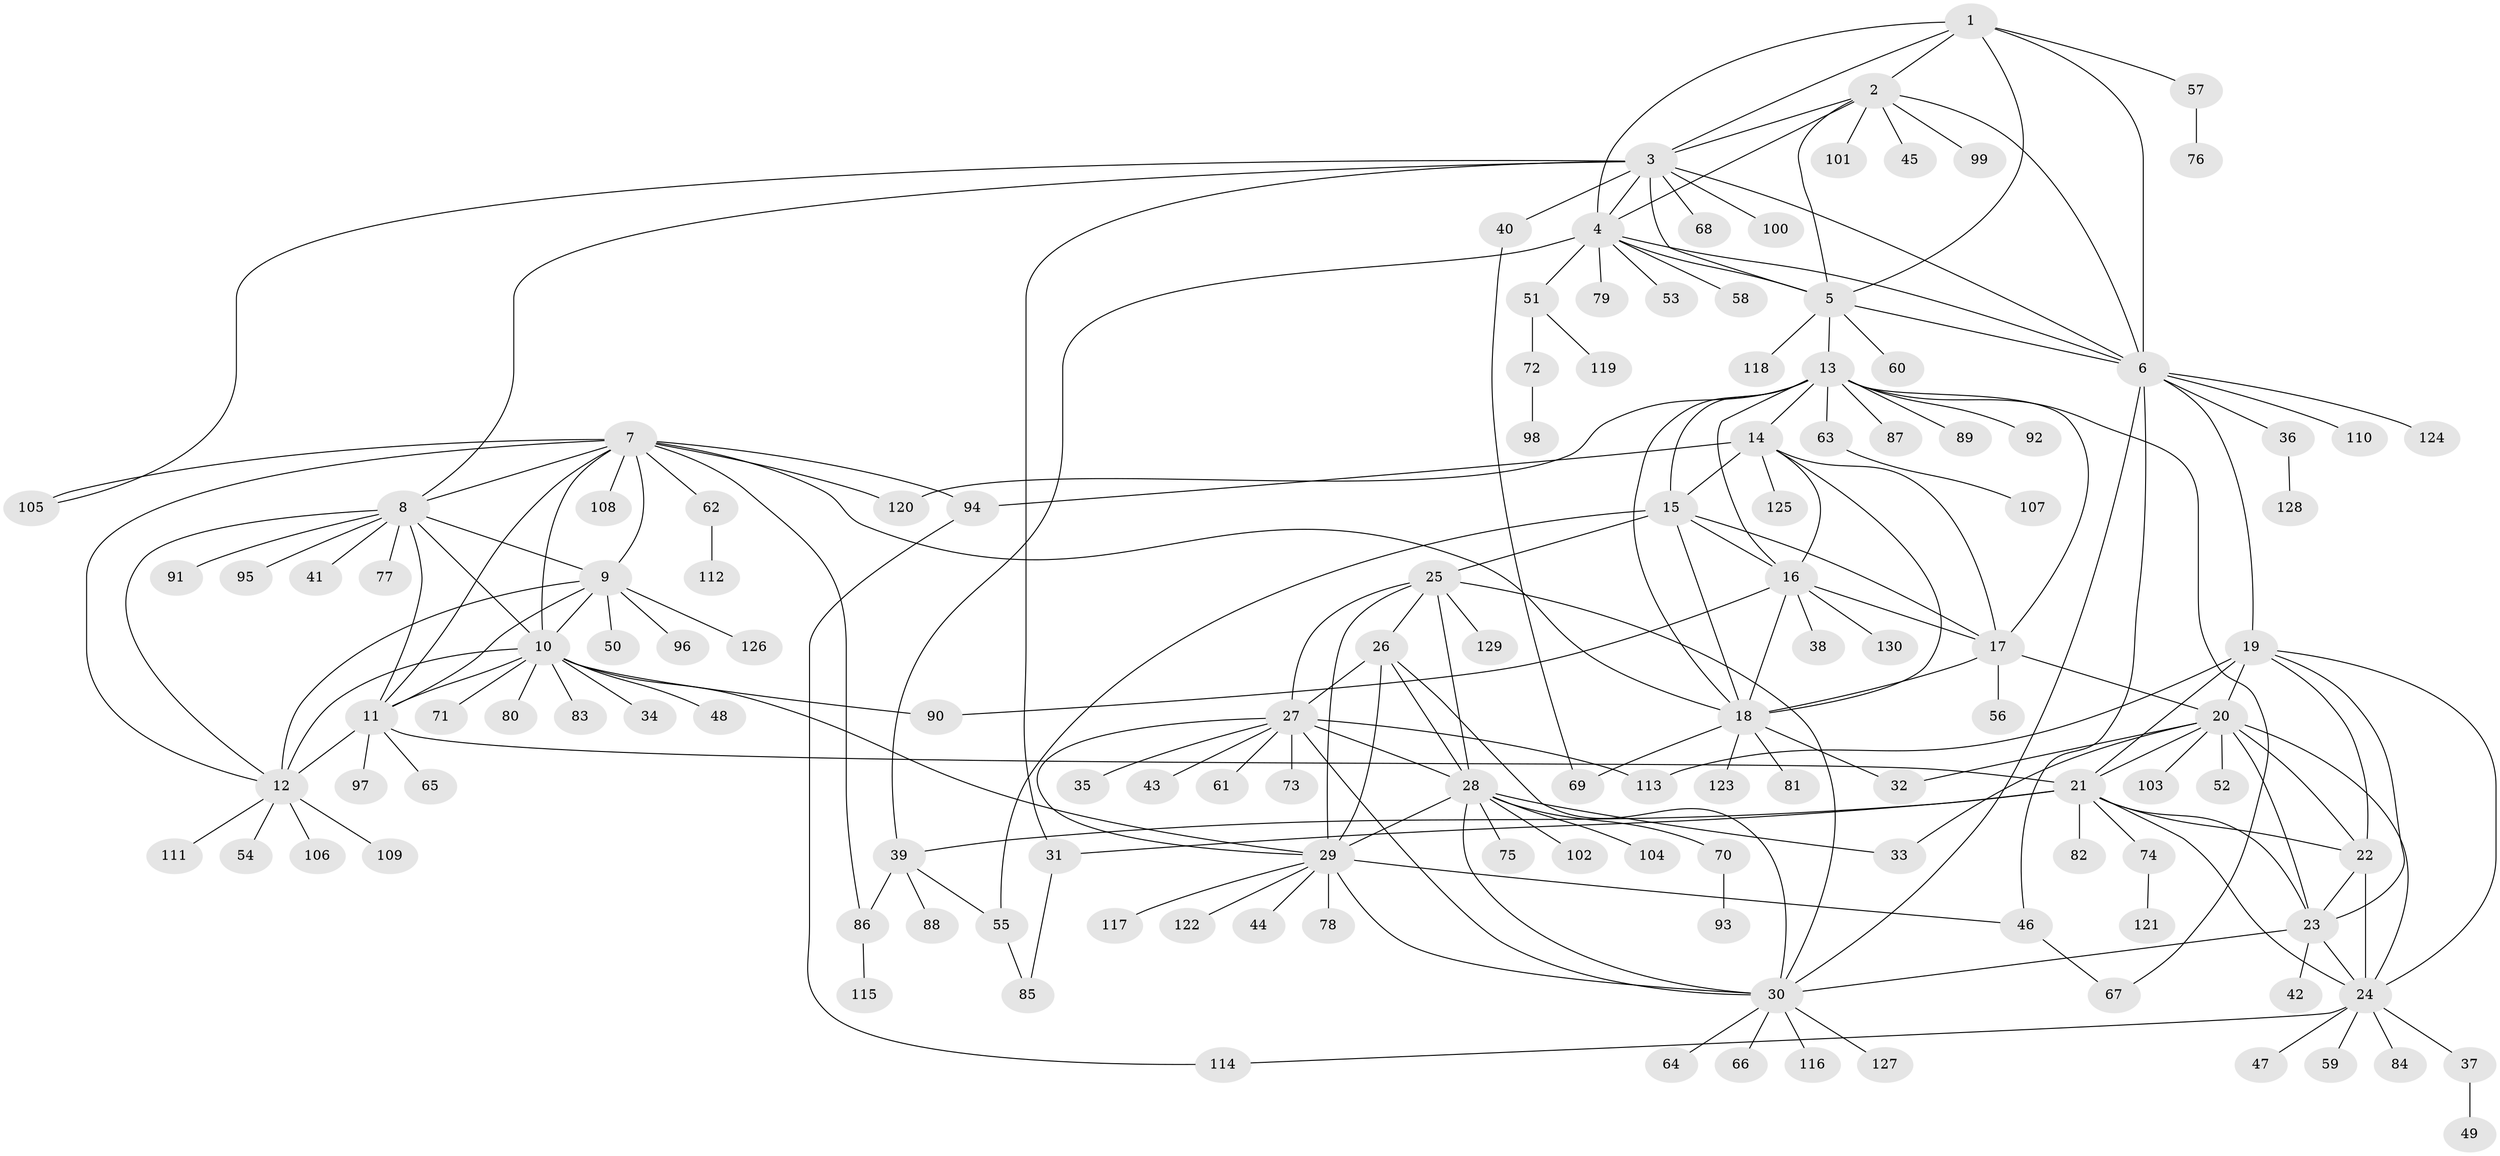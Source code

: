 // coarse degree distribution, {7: 0.06153846153846154, 1: 0.47692307692307695, 8: 0.06153846153846154, 5: 0.046153846153846156, 6: 0.09230769230769231, 9: 0.06153846153846154, 4: 0.046153846153846156, 3: 0.03076923076923077, 2: 0.09230769230769231, 10: 0.03076923076923077}
// Generated by graph-tools (version 1.1) at 2025/37/03/04/25 23:37:36]
// undirected, 130 vertices, 201 edges
graph export_dot {
  node [color=gray90,style=filled];
  1;
  2;
  3;
  4;
  5;
  6;
  7;
  8;
  9;
  10;
  11;
  12;
  13;
  14;
  15;
  16;
  17;
  18;
  19;
  20;
  21;
  22;
  23;
  24;
  25;
  26;
  27;
  28;
  29;
  30;
  31;
  32;
  33;
  34;
  35;
  36;
  37;
  38;
  39;
  40;
  41;
  42;
  43;
  44;
  45;
  46;
  47;
  48;
  49;
  50;
  51;
  52;
  53;
  54;
  55;
  56;
  57;
  58;
  59;
  60;
  61;
  62;
  63;
  64;
  65;
  66;
  67;
  68;
  69;
  70;
  71;
  72;
  73;
  74;
  75;
  76;
  77;
  78;
  79;
  80;
  81;
  82;
  83;
  84;
  85;
  86;
  87;
  88;
  89;
  90;
  91;
  92;
  93;
  94;
  95;
  96;
  97;
  98;
  99;
  100;
  101;
  102;
  103;
  104;
  105;
  106;
  107;
  108;
  109;
  110;
  111;
  112;
  113;
  114;
  115;
  116;
  117;
  118;
  119;
  120;
  121;
  122;
  123;
  124;
  125;
  126;
  127;
  128;
  129;
  130;
  1 -- 2;
  1 -- 3;
  1 -- 4;
  1 -- 5;
  1 -- 6;
  1 -- 57;
  2 -- 3;
  2 -- 4;
  2 -- 5;
  2 -- 6;
  2 -- 45;
  2 -- 99;
  2 -- 101;
  3 -- 4;
  3 -- 5;
  3 -- 6;
  3 -- 8;
  3 -- 31;
  3 -- 40;
  3 -- 68;
  3 -- 100;
  3 -- 105;
  4 -- 5;
  4 -- 6;
  4 -- 39;
  4 -- 51;
  4 -- 53;
  4 -- 58;
  4 -- 79;
  5 -- 6;
  5 -- 13;
  5 -- 60;
  5 -- 118;
  6 -- 19;
  6 -- 30;
  6 -- 36;
  6 -- 46;
  6 -- 110;
  6 -- 124;
  7 -- 8;
  7 -- 9;
  7 -- 10;
  7 -- 11;
  7 -- 12;
  7 -- 18;
  7 -- 62;
  7 -- 86;
  7 -- 94;
  7 -- 105;
  7 -- 108;
  7 -- 120;
  8 -- 9;
  8 -- 10;
  8 -- 11;
  8 -- 12;
  8 -- 41;
  8 -- 77;
  8 -- 91;
  8 -- 95;
  9 -- 10;
  9 -- 11;
  9 -- 12;
  9 -- 50;
  9 -- 96;
  9 -- 126;
  10 -- 11;
  10 -- 12;
  10 -- 29;
  10 -- 34;
  10 -- 48;
  10 -- 71;
  10 -- 80;
  10 -- 83;
  10 -- 90;
  11 -- 12;
  11 -- 21;
  11 -- 65;
  11 -- 97;
  12 -- 54;
  12 -- 106;
  12 -- 109;
  12 -- 111;
  13 -- 14;
  13 -- 15;
  13 -- 16;
  13 -- 17;
  13 -- 18;
  13 -- 63;
  13 -- 67;
  13 -- 87;
  13 -- 89;
  13 -- 92;
  13 -- 120;
  14 -- 15;
  14 -- 16;
  14 -- 17;
  14 -- 18;
  14 -- 94;
  14 -- 125;
  15 -- 16;
  15 -- 17;
  15 -- 18;
  15 -- 25;
  15 -- 55;
  16 -- 17;
  16 -- 18;
  16 -- 38;
  16 -- 90;
  16 -- 130;
  17 -- 18;
  17 -- 20;
  17 -- 56;
  18 -- 32;
  18 -- 69;
  18 -- 81;
  18 -- 123;
  19 -- 20;
  19 -- 21;
  19 -- 22;
  19 -- 23;
  19 -- 24;
  19 -- 113;
  20 -- 21;
  20 -- 22;
  20 -- 23;
  20 -- 24;
  20 -- 32;
  20 -- 33;
  20 -- 52;
  20 -- 103;
  21 -- 22;
  21 -- 23;
  21 -- 24;
  21 -- 31;
  21 -- 39;
  21 -- 74;
  21 -- 82;
  22 -- 23;
  22 -- 24;
  23 -- 24;
  23 -- 30;
  23 -- 42;
  24 -- 37;
  24 -- 47;
  24 -- 59;
  24 -- 84;
  24 -- 114;
  25 -- 26;
  25 -- 27;
  25 -- 28;
  25 -- 29;
  25 -- 30;
  25 -- 129;
  26 -- 27;
  26 -- 28;
  26 -- 29;
  26 -- 30;
  27 -- 28;
  27 -- 29;
  27 -- 30;
  27 -- 35;
  27 -- 43;
  27 -- 61;
  27 -- 73;
  27 -- 113;
  28 -- 29;
  28 -- 30;
  28 -- 33;
  28 -- 70;
  28 -- 75;
  28 -- 102;
  28 -- 104;
  29 -- 30;
  29 -- 44;
  29 -- 46;
  29 -- 78;
  29 -- 117;
  29 -- 122;
  30 -- 64;
  30 -- 66;
  30 -- 116;
  30 -- 127;
  31 -- 85;
  36 -- 128;
  37 -- 49;
  39 -- 55;
  39 -- 86;
  39 -- 88;
  40 -- 69;
  46 -- 67;
  51 -- 72;
  51 -- 119;
  55 -- 85;
  57 -- 76;
  62 -- 112;
  63 -- 107;
  70 -- 93;
  72 -- 98;
  74 -- 121;
  86 -- 115;
  94 -- 114;
}
